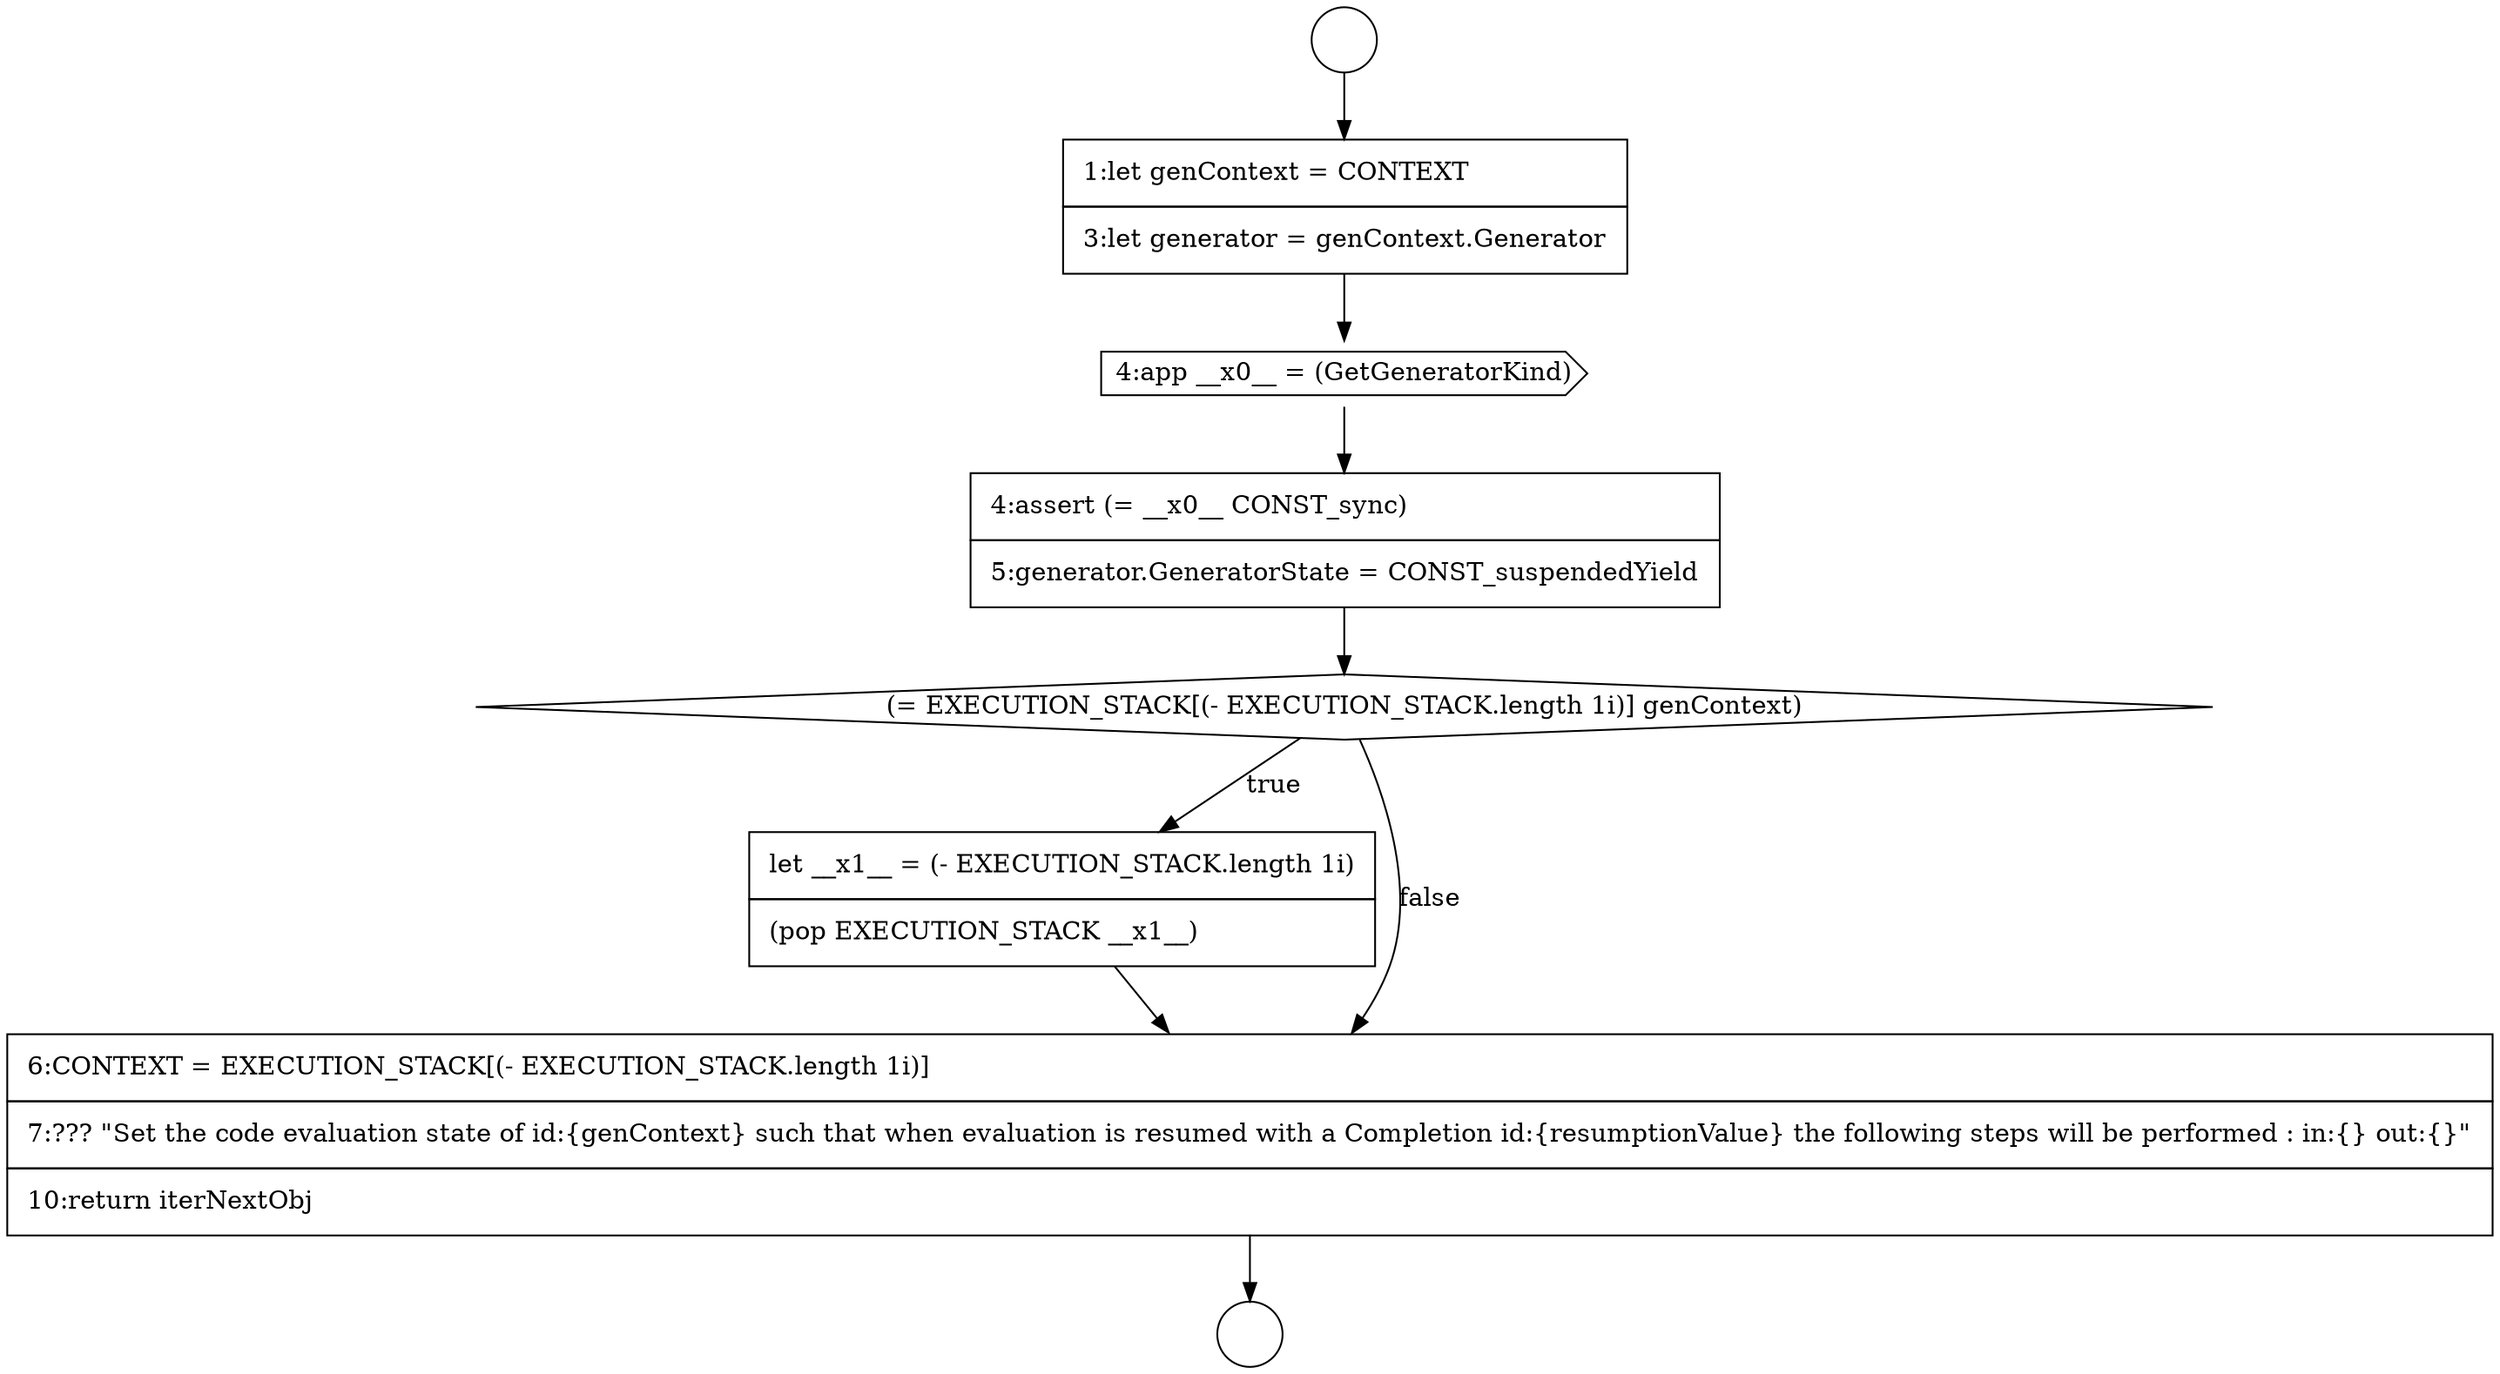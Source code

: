 digraph {
  node0 [shape=circle label=" " color="black" fillcolor="white" style=filled]
  node5 [shape=diamond, label=<<font color="black">(= EXECUTION_STACK[(- EXECUTION_STACK.length 1i)] genContext)</font>> color="black" fillcolor="white" style=filled]
  node1 [shape=circle label=" " color="black" fillcolor="white" style=filled]
  node6 [shape=none, margin=0, label=<<font color="black">
    <table border="0" cellborder="1" cellspacing="0" cellpadding="10">
      <tr><td align="left">let __x1__ = (- EXECUTION_STACK.length 1i)</td></tr>
      <tr><td align="left">(pop EXECUTION_STACK __x1__)</td></tr>
    </table>
  </font>> color="black" fillcolor="white" style=filled]
  node2 [shape=none, margin=0, label=<<font color="black">
    <table border="0" cellborder="1" cellspacing="0" cellpadding="10">
      <tr><td align="left">1:let genContext = CONTEXT</td></tr>
      <tr><td align="left">3:let generator = genContext.Generator</td></tr>
    </table>
  </font>> color="black" fillcolor="white" style=filled]
  node7 [shape=none, margin=0, label=<<font color="black">
    <table border="0" cellborder="1" cellspacing="0" cellpadding="10">
      <tr><td align="left">6:CONTEXT = EXECUTION_STACK[(- EXECUTION_STACK.length 1i)]</td></tr>
      <tr><td align="left">7:??? &quot;Set the code evaluation state of id:{genContext} such that when evaluation is resumed with a Completion id:{resumptionValue} the following steps will be performed : in:{} out:{}&quot;</td></tr>
      <tr><td align="left">10:return iterNextObj</td></tr>
    </table>
  </font>> color="black" fillcolor="white" style=filled]
  node3 [shape=cds, label=<<font color="black">4:app __x0__ = (GetGeneratorKind)</font>> color="black" fillcolor="white" style=filled]
  node4 [shape=none, margin=0, label=<<font color="black">
    <table border="0" cellborder="1" cellspacing="0" cellpadding="10">
      <tr><td align="left">4:assert (= __x0__ CONST_sync)</td></tr>
      <tr><td align="left">5:generator.GeneratorState = CONST_suspendedYield</td></tr>
    </table>
  </font>> color="black" fillcolor="white" style=filled]
  node3 -> node4 [ color="black"]
  node2 -> node3 [ color="black"]
  node0 -> node2 [ color="black"]
  node4 -> node5 [ color="black"]
  node5 -> node6 [label=<<font color="black">true</font>> color="black"]
  node5 -> node7 [label=<<font color="black">false</font>> color="black"]
  node7 -> node1 [ color="black"]
  node6 -> node7 [ color="black"]
}
